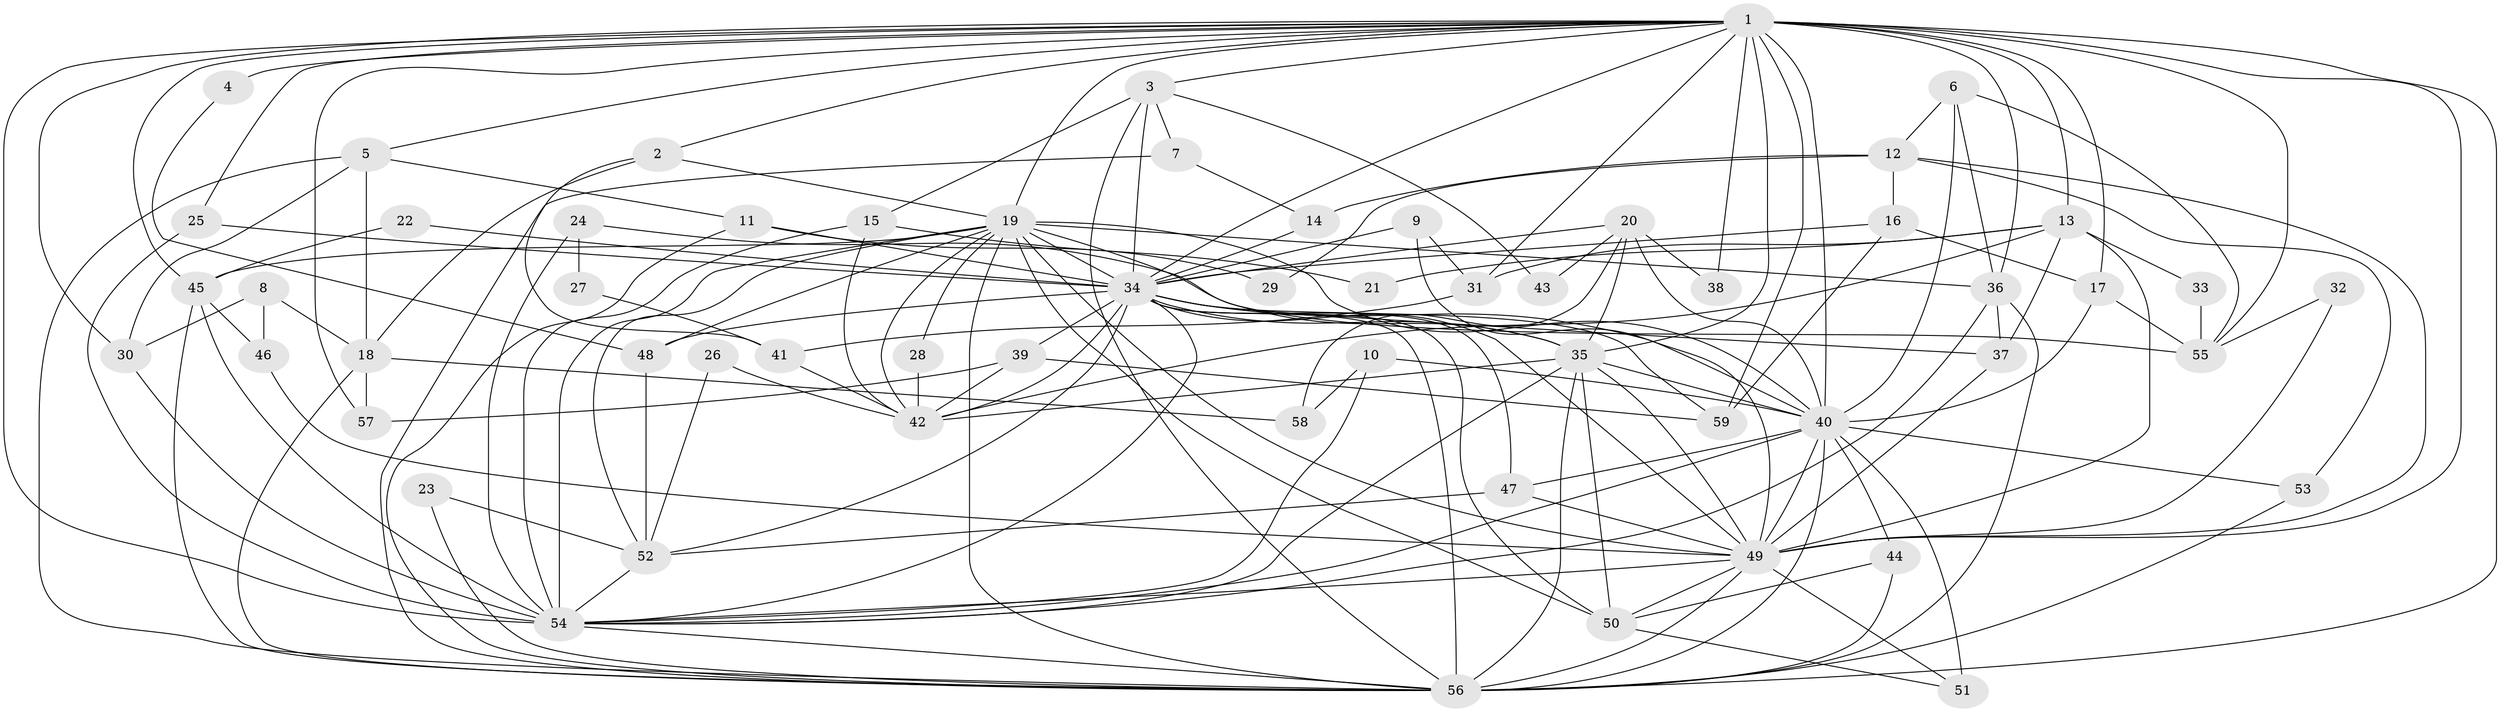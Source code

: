 // original degree distribution, {14: 0.008547008547008548, 24: 0.008547008547008548, 15: 0.017094017094017096, 30: 0.008547008547008548, 23: 0.008547008547008548, 17: 0.008547008547008548, 21: 0.017094017094017096, 20: 0.008547008547008548, 7: 0.017094017094017096, 4: 0.1452991452991453, 6: 0.06837606837606838, 2: 0.5213675213675214, 3: 0.1452991452991453, 10: 0.008547008547008548, 5: 0.008547008547008548}
// Generated by graph-tools (version 1.1) at 2025/01/03/09/25 03:01:33]
// undirected, 59 vertices, 164 edges
graph export_dot {
graph [start="1"]
  node [color=gray90,style=filled];
  1;
  2;
  3;
  4;
  5;
  6;
  7;
  8;
  9;
  10;
  11;
  12;
  13;
  14;
  15;
  16;
  17;
  18;
  19;
  20;
  21;
  22;
  23;
  24;
  25;
  26;
  27;
  28;
  29;
  30;
  31;
  32;
  33;
  34;
  35;
  36;
  37;
  38;
  39;
  40;
  41;
  42;
  43;
  44;
  45;
  46;
  47;
  48;
  49;
  50;
  51;
  52;
  53;
  54;
  55;
  56;
  57;
  58;
  59;
  1 -- 2 [weight=1.0];
  1 -- 3 [weight=1.0];
  1 -- 4 [weight=2.0];
  1 -- 5 [weight=1.0];
  1 -- 13 [weight=1.0];
  1 -- 17 [weight=1.0];
  1 -- 19 [weight=2.0];
  1 -- 25 [weight=1.0];
  1 -- 30 [weight=1.0];
  1 -- 31 [weight=1.0];
  1 -- 34 [weight=2.0];
  1 -- 35 [weight=3.0];
  1 -- 36 [weight=1.0];
  1 -- 38 [weight=1.0];
  1 -- 40 [weight=2.0];
  1 -- 45 [weight=1.0];
  1 -- 49 [weight=3.0];
  1 -- 54 [weight=3.0];
  1 -- 55 [weight=1.0];
  1 -- 56 [weight=5.0];
  1 -- 57 [weight=1.0];
  1 -- 59 [weight=1.0];
  2 -- 18 [weight=1.0];
  2 -- 19 [weight=1.0];
  2 -- 41 [weight=1.0];
  3 -- 7 [weight=1.0];
  3 -- 15 [weight=1.0];
  3 -- 34 [weight=1.0];
  3 -- 43 [weight=1.0];
  3 -- 56 [weight=1.0];
  4 -- 48 [weight=1.0];
  5 -- 11 [weight=1.0];
  5 -- 18 [weight=1.0];
  5 -- 30 [weight=1.0];
  5 -- 56 [weight=2.0];
  6 -- 12 [weight=1.0];
  6 -- 36 [weight=1.0];
  6 -- 40 [weight=1.0];
  6 -- 55 [weight=1.0];
  7 -- 14 [weight=1.0];
  7 -- 56 [weight=1.0];
  8 -- 18 [weight=1.0];
  8 -- 30 [weight=1.0];
  8 -- 46 [weight=1.0];
  9 -- 31 [weight=1.0];
  9 -- 34 [weight=1.0];
  9 -- 49 [weight=1.0];
  10 -- 40 [weight=1.0];
  10 -- 54 [weight=1.0];
  10 -- 58 [weight=1.0];
  11 -- 29 [weight=1.0];
  11 -- 34 [weight=1.0];
  11 -- 56 [weight=1.0];
  12 -- 14 [weight=1.0];
  12 -- 16 [weight=1.0];
  12 -- 29 [weight=1.0];
  12 -- 49 [weight=1.0];
  12 -- 53 [weight=1.0];
  13 -- 21 [weight=1.0];
  13 -- 31 [weight=1.0];
  13 -- 33 [weight=1.0];
  13 -- 37 [weight=1.0];
  13 -- 42 [weight=1.0];
  13 -- 49 [weight=1.0];
  14 -- 34 [weight=2.0];
  15 -- 21 [weight=1.0];
  15 -- 42 [weight=1.0];
  15 -- 54 [weight=1.0];
  16 -- 17 [weight=1.0];
  16 -- 34 [weight=1.0];
  16 -- 59 [weight=1.0];
  17 -- 40 [weight=1.0];
  17 -- 55 [weight=1.0];
  18 -- 56 [weight=1.0];
  18 -- 57 [weight=1.0];
  18 -- 58 [weight=1.0];
  19 -- 28 [weight=1.0];
  19 -- 34 [weight=1.0];
  19 -- 35 [weight=2.0];
  19 -- 36 [weight=1.0];
  19 -- 40 [weight=2.0];
  19 -- 42 [weight=1.0];
  19 -- 45 [weight=1.0];
  19 -- 48 [weight=1.0];
  19 -- 49 [weight=2.0];
  19 -- 50 [weight=2.0];
  19 -- 52 [weight=1.0];
  19 -- 54 [weight=1.0];
  19 -- 56 [weight=2.0];
  20 -- 34 [weight=1.0];
  20 -- 35 [weight=1.0];
  20 -- 38 [weight=1.0];
  20 -- 40 [weight=2.0];
  20 -- 43 [weight=1.0];
  20 -- 58 [weight=1.0];
  22 -- 34 [weight=1.0];
  22 -- 45 [weight=1.0];
  23 -- 52 [weight=1.0];
  23 -- 56 [weight=1.0];
  24 -- 27 [weight=1.0];
  24 -- 54 [weight=1.0];
  24 -- 55 [weight=1.0];
  25 -- 34 [weight=1.0];
  25 -- 54 [weight=2.0];
  26 -- 42 [weight=1.0];
  26 -- 52 [weight=1.0];
  27 -- 41 [weight=1.0];
  28 -- 42 [weight=1.0];
  30 -- 54 [weight=1.0];
  31 -- 41 [weight=1.0];
  32 -- 49 [weight=1.0];
  32 -- 55 [weight=1.0];
  33 -- 55 [weight=1.0];
  34 -- 35 [weight=1.0];
  34 -- 37 [weight=1.0];
  34 -- 39 [weight=1.0];
  34 -- 40 [weight=3.0];
  34 -- 42 [weight=2.0];
  34 -- 47 [weight=1.0];
  34 -- 48 [weight=1.0];
  34 -- 49 [weight=1.0];
  34 -- 50 [weight=1.0];
  34 -- 52 [weight=1.0];
  34 -- 54 [weight=1.0];
  34 -- 56 [weight=2.0];
  34 -- 59 [weight=1.0];
  35 -- 40 [weight=2.0];
  35 -- 42 [weight=1.0];
  35 -- 49 [weight=1.0];
  35 -- 50 [weight=1.0];
  35 -- 54 [weight=1.0];
  35 -- 56 [weight=2.0];
  36 -- 37 [weight=1.0];
  36 -- 54 [weight=1.0];
  36 -- 56 [weight=1.0];
  37 -- 49 [weight=1.0];
  39 -- 42 [weight=1.0];
  39 -- 57 [weight=1.0];
  39 -- 59 [weight=1.0];
  40 -- 44 [weight=2.0];
  40 -- 47 [weight=1.0];
  40 -- 49 [weight=1.0];
  40 -- 51 [weight=1.0];
  40 -- 53 [weight=1.0];
  40 -- 54 [weight=1.0];
  40 -- 56 [weight=2.0];
  41 -- 42 [weight=1.0];
  44 -- 50 [weight=1.0];
  44 -- 56 [weight=1.0];
  45 -- 46 [weight=1.0];
  45 -- 54 [weight=1.0];
  45 -- 56 [weight=1.0];
  46 -- 49 [weight=1.0];
  47 -- 49 [weight=1.0];
  47 -- 52 [weight=1.0];
  48 -- 52 [weight=1.0];
  49 -- 50 [weight=1.0];
  49 -- 51 [weight=1.0];
  49 -- 54 [weight=1.0];
  49 -- 56 [weight=2.0];
  50 -- 51 [weight=1.0];
  52 -- 54 [weight=1.0];
  53 -- 56 [weight=1.0];
  54 -- 56 [weight=2.0];
}
